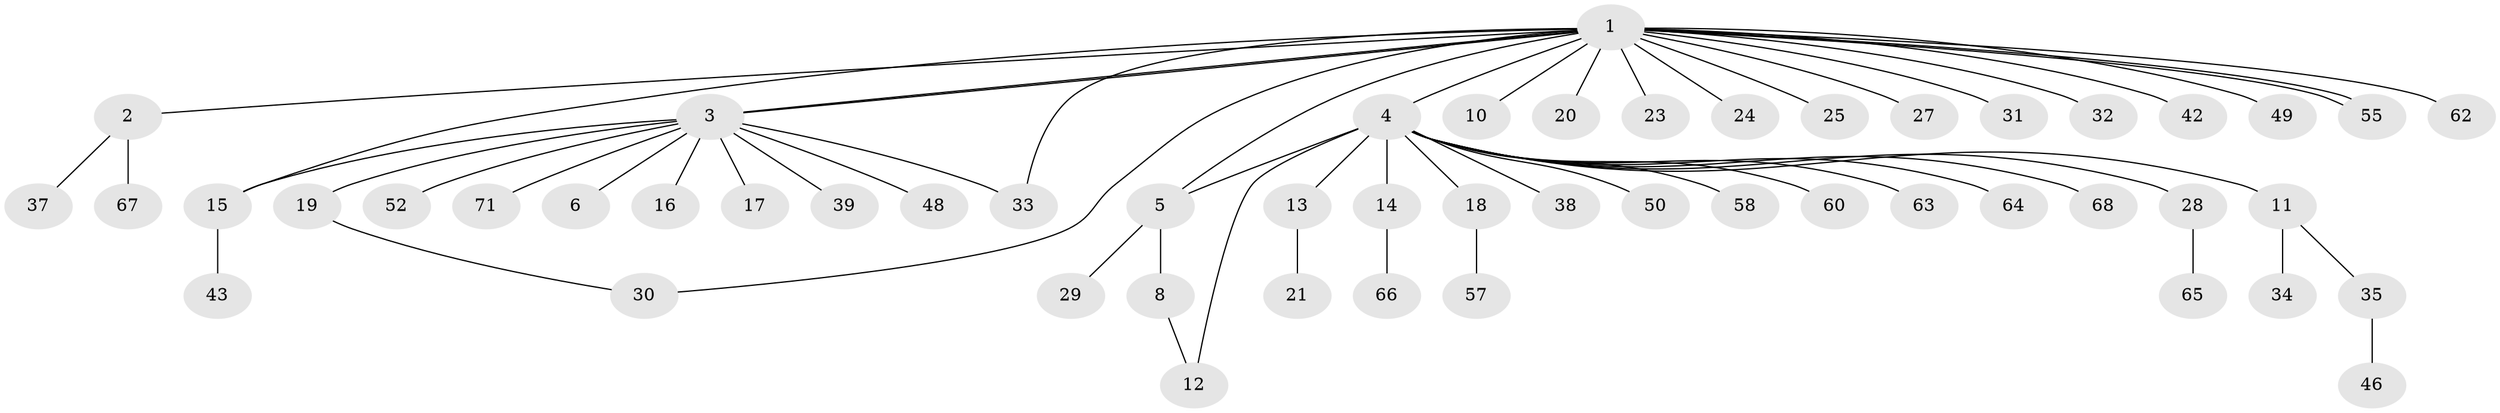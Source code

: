 // Generated by graph-tools (version 1.1) at 2025/51/02/27/25 19:51:57]
// undirected, 53 vertices, 59 edges
graph export_dot {
graph [start="1"]
  node [color=gray90,style=filled];
  1 [super="+7"];
  2 [super="+53"];
  3 [super="+22"];
  4 [super="+59"];
  5 [super="+70"];
  6 [super="+9"];
  8 [super="+40"];
  10 [super="+61"];
  11;
  12 [super="+51"];
  13 [super="+47"];
  14 [super="+36"];
  15 [super="+26"];
  16;
  17;
  18 [super="+41"];
  19;
  20;
  21 [super="+56"];
  23;
  24;
  25;
  27;
  28;
  29;
  30 [super="+54"];
  31;
  32;
  33;
  34;
  35 [super="+44"];
  37;
  38;
  39 [super="+69"];
  42;
  43 [super="+45"];
  46;
  48;
  49;
  50;
  52;
  55;
  57;
  58;
  60;
  62;
  63;
  64;
  65;
  66;
  67;
  68;
  71;
  1 -- 2;
  1 -- 3;
  1 -- 3;
  1 -- 4;
  1 -- 10 [weight=2];
  1 -- 15;
  1 -- 23;
  1 -- 24;
  1 -- 25;
  1 -- 31;
  1 -- 55;
  1 -- 55;
  1 -- 62;
  1 -- 32;
  1 -- 33;
  1 -- 42;
  1 -- 49;
  1 -- 20;
  1 -- 27;
  1 -- 30;
  1 -- 5;
  2 -- 37;
  2 -- 67;
  3 -- 6;
  3 -- 15;
  3 -- 16;
  3 -- 17;
  3 -- 19;
  3 -- 33;
  3 -- 39;
  3 -- 48;
  3 -- 52;
  3 -- 71;
  4 -- 5;
  4 -- 11;
  4 -- 12;
  4 -- 13;
  4 -- 14;
  4 -- 18;
  4 -- 28;
  4 -- 38;
  4 -- 50;
  4 -- 58;
  4 -- 60;
  4 -- 63;
  4 -- 64;
  4 -- 68;
  5 -- 8;
  5 -- 29;
  8 -- 12;
  11 -- 34;
  11 -- 35;
  13 -- 21;
  14 -- 66;
  15 -- 43;
  18 -- 57;
  19 -- 30;
  28 -- 65;
  35 -- 46;
}
